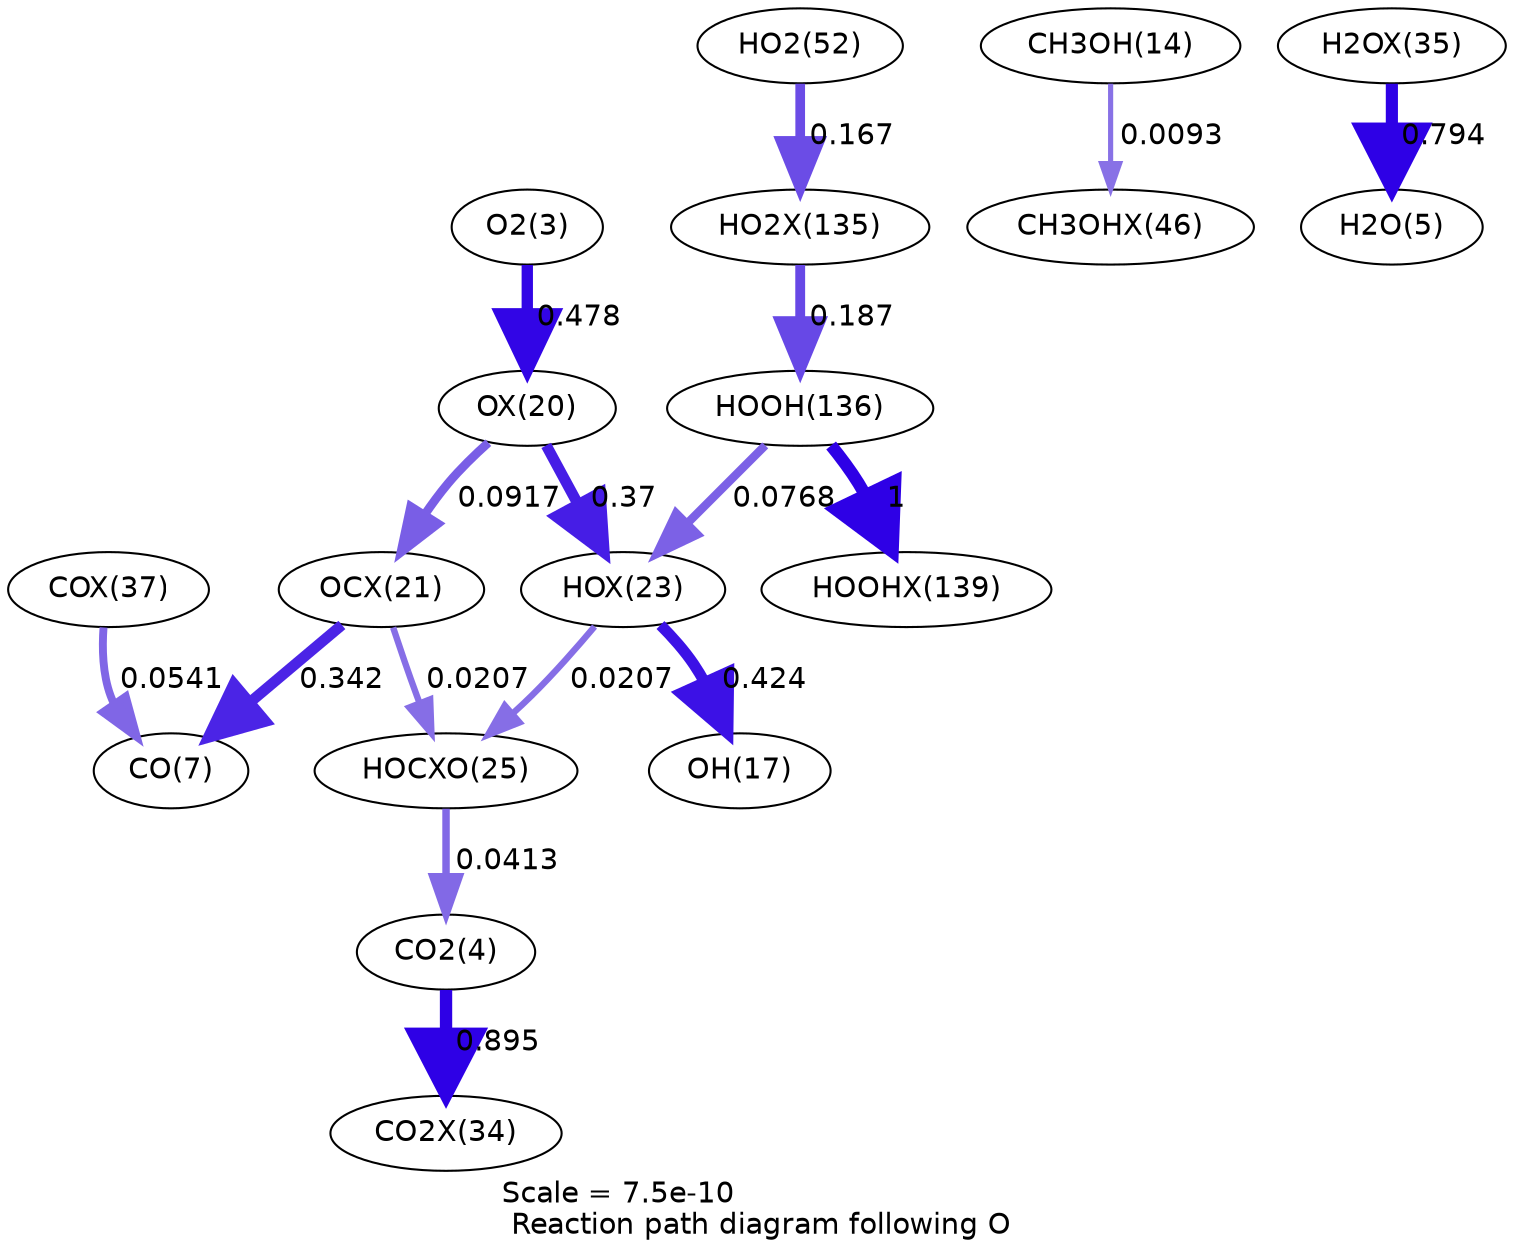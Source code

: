 digraph reaction_paths {
center=1;
s5 -> s37[fontname="Helvetica", penwidth=5.44, arrowsize=2.72, color="0.7, 0.978, 0.9"
, label=" 0.478"];
s37 -> s40[fontname="Helvetica", penwidth=5.25, arrowsize=2.62, color="0.7, 0.87, 0.9"
, label=" 0.37"];
s37 -> s38[fontname="Helvetica", penwidth=4.2, arrowsize=2.1, color="0.7, 0.592, 0.9"
, label=" 0.0917"];
s40 -> s19[fontname="Helvetica", penwidth=5.35, arrowsize=2.68, color="0.7, 0.924, 0.9"
, label=" 0.424"];
s28 -> s40[fontname="Helvetica", penwidth=4.06, arrowsize=2.03, color="0.7, 0.577, 0.9"
, label=" 0.0768"];
s40 -> s42[fontname="Helvetica", penwidth=3.07, arrowsize=1.54, color="0.7, 0.521, 0.9"
, label=" 0.0207"];
s16 -> s56[fontname="Helvetica", penwidth=2.47, arrowsize=1.23, color="0.7, 0.509, 0.9"
, label=" 0.0093"];
s47 -> s7[fontname="Helvetica", penwidth=5.83, arrowsize=2.91, color="0.7, 1.29, 0.9"
, label=" 0.794"];
s28 -> s65[fontname="Helvetica", penwidth=6, arrowsize=3, color="0.7, 1.5, 0.9"
, label=" 1"];
s63 -> s28[fontname="Helvetica", penwidth=4.73, arrowsize=2.37, color="0.7, 0.687, 0.9"
, label=" 0.187"];
s21 -> s63[fontname="Helvetica", penwidth=4.65, arrowsize=2.32, color="0.7, 0.667, 0.9"
, label=" 0.167"];
s38 -> s9[fontname="Helvetica", penwidth=5.19, arrowsize=2.59, color="0.7, 0.842, 0.9"
, label=" 0.342"];
s49 -> s9[fontname="Helvetica", penwidth=3.8, arrowsize=1.9, color="0.7, 0.554, 0.9"
, label=" 0.0541"];
s38 -> s42[fontname="Helvetica", penwidth=3.07, arrowsize=1.54, color="0.7, 0.521, 0.9"
, label=" 0.0207"];
s42 -> s6[fontname="Helvetica", penwidth=3.59, arrowsize=1.8, color="0.7, 0.541, 0.9"
, label=" 0.0413"];
s6 -> s46[fontname="Helvetica", penwidth=5.92, arrowsize=2.96, color="0.7, 1.4, 0.9"
, label=" 0.895"];
s5 [ fontname="Helvetica", label="O2(3)"];
s6 [ fontname="Helvetica", label="CO2(4)"];
s7 [ fontname="Helvetica", label="H2O(5)"];
s9 [ fontname="Helvetica", label="CO(7)"];
s16 [ fontname="Helvetica", label="CH3OH(14)"];
s19 [ fontname="Helvetica", label="OH(17)"];
s21 [ fontname="Helvetica", label="HO2(52)"];
s28 [ fontname="Helvetica", label="HOOH(136)"];
s37 [ fontname="Helvetica", label="OX(20)"];
s38 [ fontname="Helvetica", label="OCX(21)"];
s40 [ fontname="Helvetica", label="HOX(23)"];
s42 [ fontname="Helvetica", label="HOCXO(25)"];
s46 [ fontname="Helvetica", label="CO2X(34)"];
s47 [ fontname="Helvetica", label="H2OX(35)"];
s49 [ fontname="Helvetica", label="COX(37)"];
s56 [ fontname="Helvetica", label="CH3OHX(46)"];
s63 [ fontname="Helvetica", label="HO2X(135)"];
s65 [ fontname="Helvetica", label="HOOHX(139)"];
 label = "Scale = 7.5e-10\l Reaction path diagram following O";
 fontname = "Helvetica";
}

